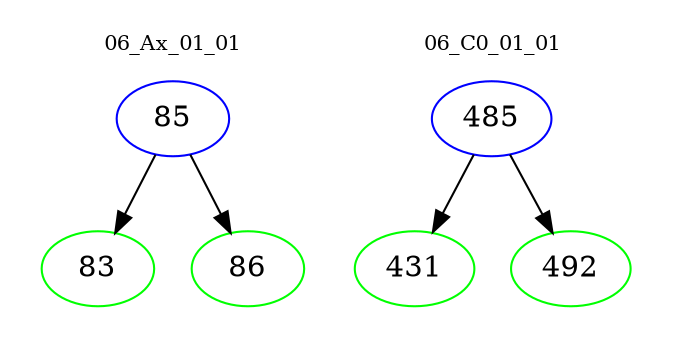 digraph{
subgraph cluster_0 {
color = white
label = "06_Ax_01_01";
fontsize=10;
T0_85 [label="85", color="blue"]
T0_85 -> T0_83 [color="black"]
T0_83 [label="83", color="green"]
T0_85 -> T0_86 [color="black"]
T0_86 [label="86", color="green"]
}
subgraph cluster_1 {
color = white
label = "06_C0_01_01";
fontsize=10;
T1_485 [label="485", color="blue"]
T1_485 -> T1_431 [color="black"]
T1_431 [label="431", color="green"]
T1_485 -> T1_492 [color="black"]
T1_492 [label="492", color="green"]
}
}
